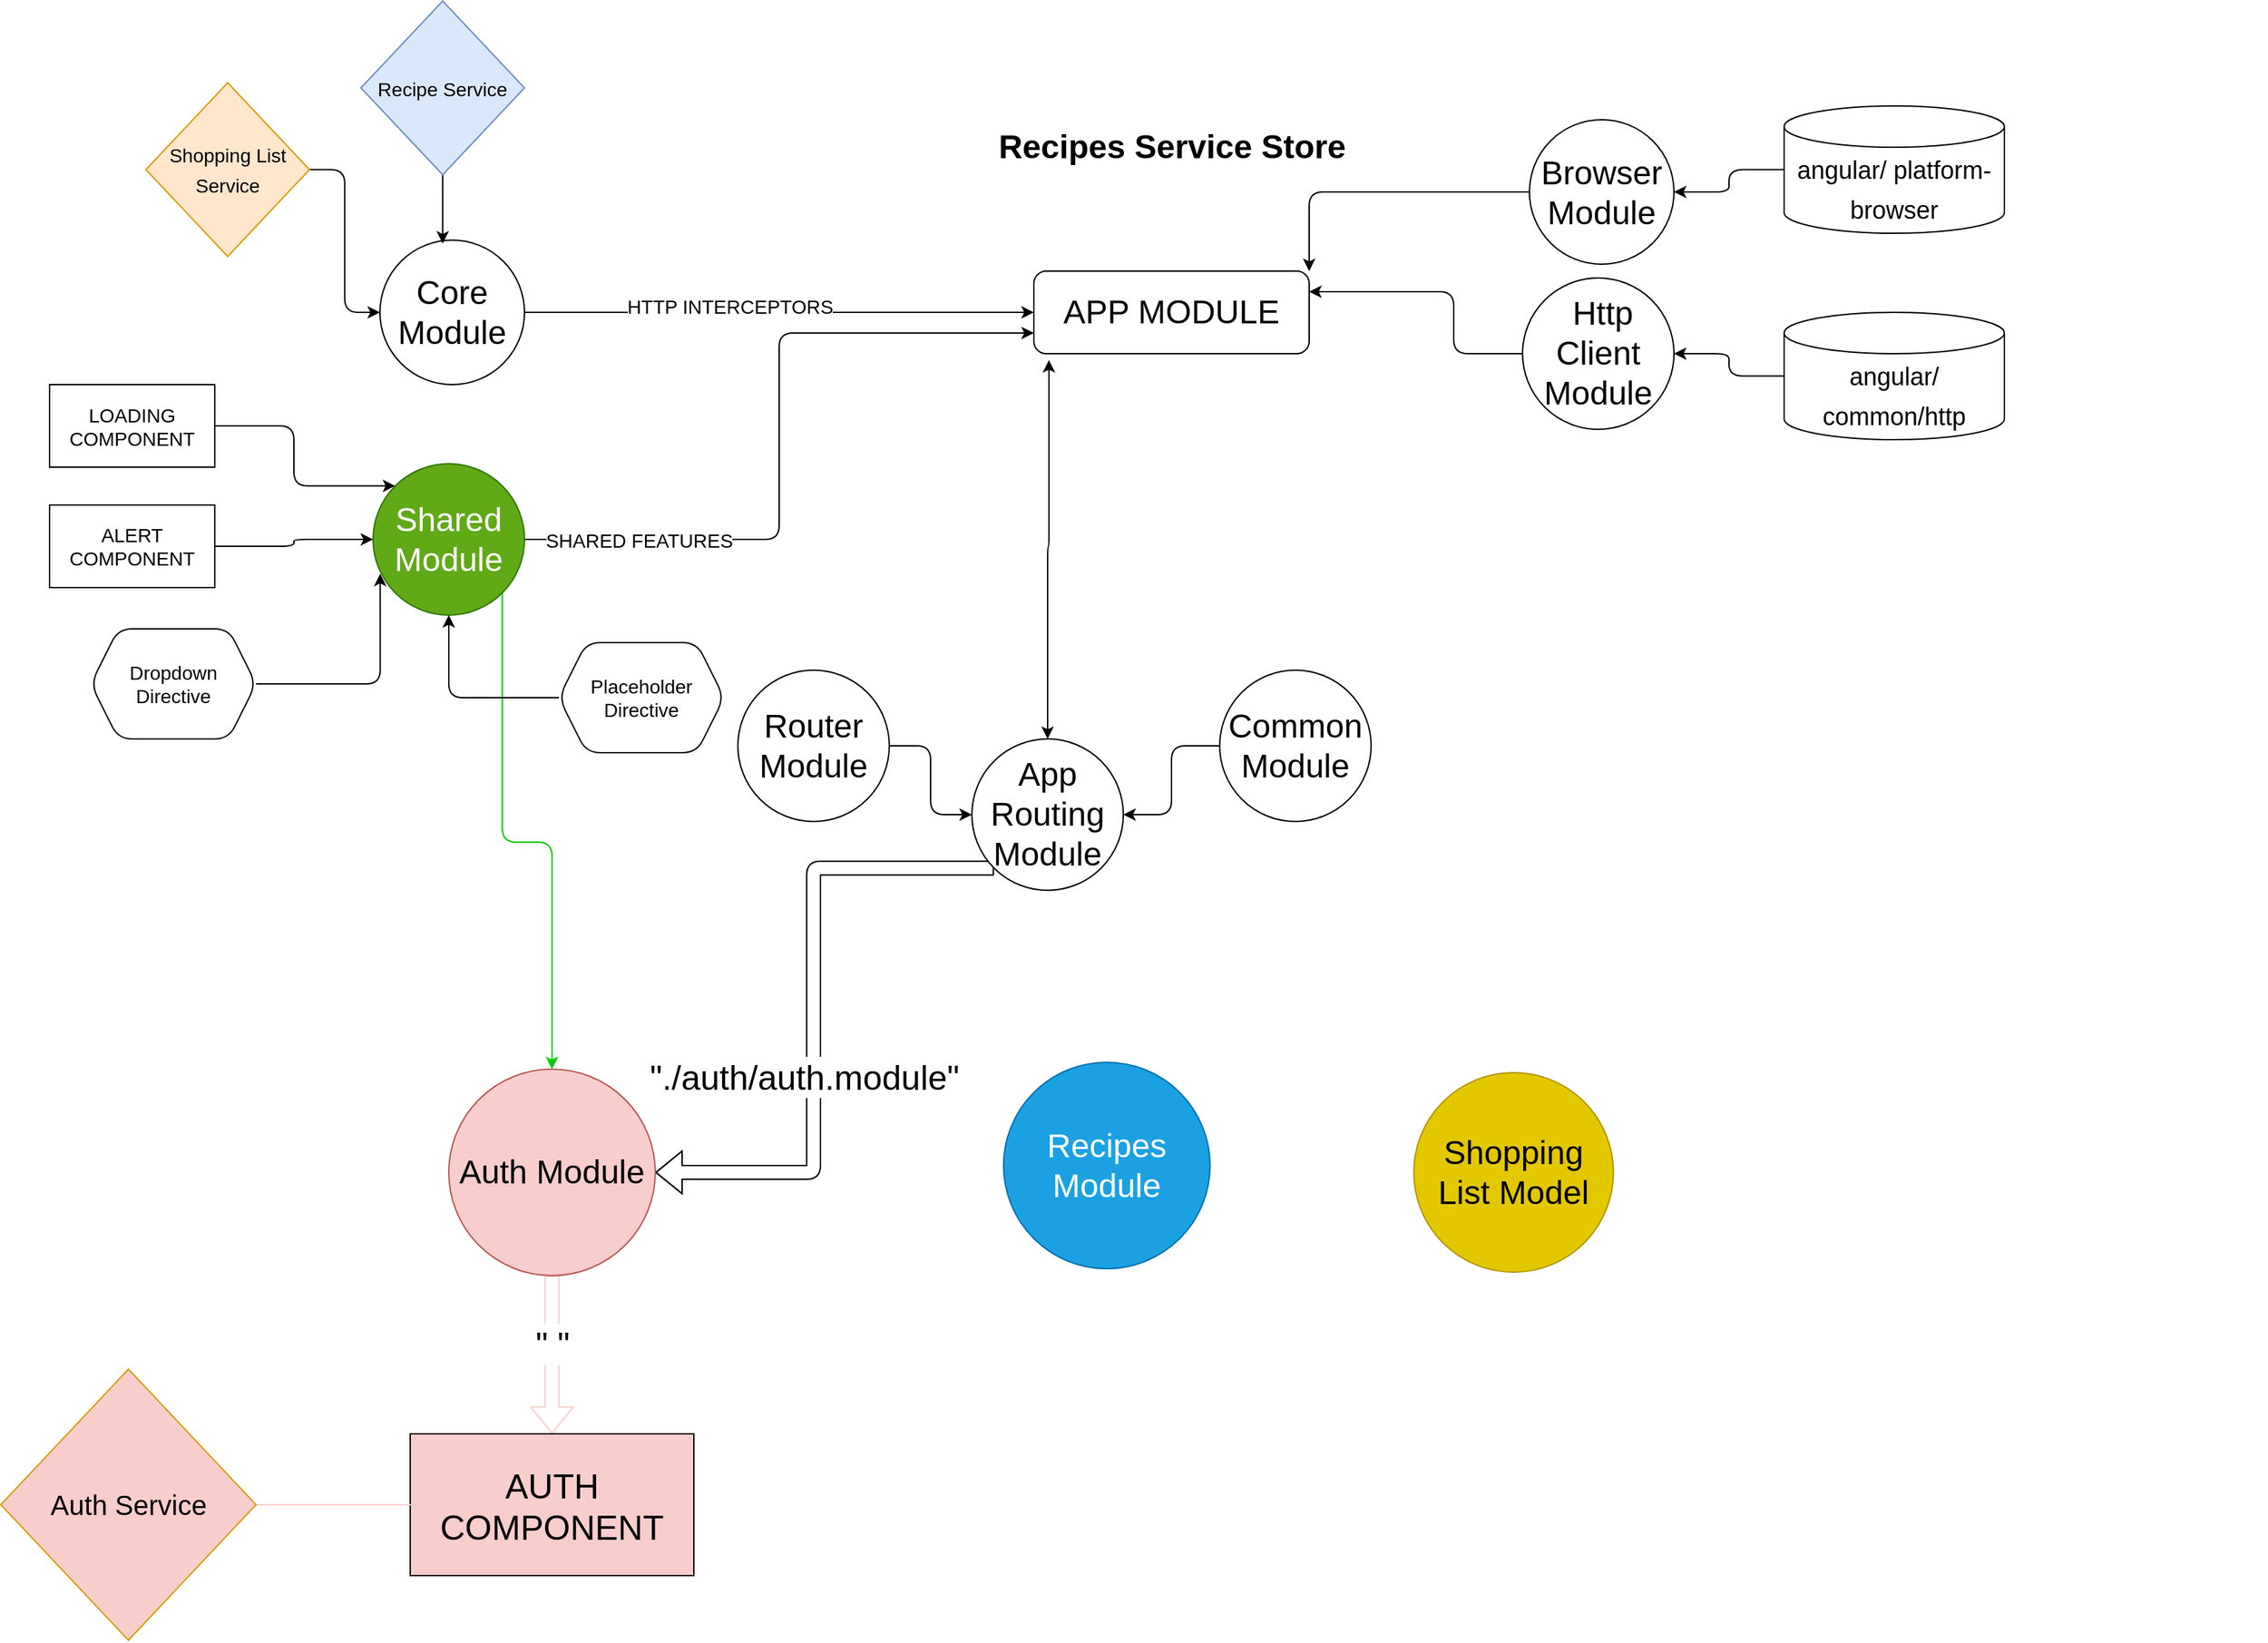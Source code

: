 <mxfile version="16.2.6" type="github">
  <diagram name="Page-1" id="74b105a0-9070-1c63-61bc-23e55f88626e">
    <mxGraphModel dx="1574" dy="2735" grid="0" gridSize="10" guides="1" tooltips="1" connect="1" arrows="1" fold="1" page="1" pageScale="1.5" pageWidth="1169" pageHeight="826" background="none" math="0" shadow="0">
      <root>
        <mxCell id="0" style=";html=1;" />
        <mxCell id="1" style=";html=1;" parent="0" />
        <mxCell id="10b056a9c633e61c-30" value="Recipes Service Store" style="text;strokeColor=none;fillColor=none;html=1;fontSize=24;fontStyle=1;verticalAlign=middle;align=center;" parent="1" vertex="1">
          <mxGeometry x="80" y="40" width="1590" height="40" as="geometry" />
        </mxCell>
        <mxCell id="MozdIxr9P1nzolCYiPRw-24" value="&lt;font style=&quot;font-size: 24px&quot;&gt;APP MODULE&lt;/font&gt;" style="rounded=1;whiteSpace=wrap;html=1;shadow=0;glass=0;sketch=0;" vertex="1" parent="1">
          <mxGeometry x="775" y="150" width="200" height="60" as="geometry" />
        </mxCell>
        <object label="" id="MozdIxr9P1nzolCYiPRw-32">
          <mxCell style="edgeStyle=orthogonalEdgeStyle;rounded=1;orthogonalLoop=1;jettySize=auto;html=1;entryX=0;entryY=0.5;entryDx=0;entryDy=0;fontSize=24;startArrow=none;startFill=0;" edge="1" parent="1" source="MozdIxr9P1nzolCYiPRw-27" target="MozdIxr9P1nzolCYiPRw-24">
            <mxGeometry relative="1" as="geometry" />
          </mxCell>
        </object>
        <mxCell id="MozdIxr9P1nzolCYiPRw-59" value="HTTP INTERCEPTORS" style="edgeLabel;html=1;align=center;verticalAlign=middle;resizable=0;points=[];fontSize=14;" vertex="1" connectable="0" parent="MozdIxr9P1nzolCYiPRw-32">
          <mxGeometry x="-0.195" y="4" relative="1" as="geometry">
            <mxPoint as="offset" />
          </mxGeometry>
        </mxCell>
        <mxCell id="MozdIxr9P1nzolCYiPRw-27" value="&lt;p&gt;&lt;font style=&quot;font-size: 24px&quot;&gt;Core Module&lt;/font&gt;&lt;/p&gt;" style="ellipse;whiteSpace=wrap;html=1;fontSize=24;" vertex="1" parent="1">
          <mxGeometry x="300" y="127.5" width="105" height="105" as="geometry" />
        </mxCell>
        <mxCell id="MozdIxr9P1nzolCYiPRw-34" style="edgeStyle=orthogonalEdgeStyle;rounded=1;orthogonalLoop=1;jettySize=auto;html=1;entryX=0;entryY=0.75;entryDx=0;entryDy=0;fontSize=24;startArrow=none;startFill=0;" edge="1" parent="1" source="MozdIxr9P1nzolCYiPRw-33" target="MozdIxr9P1nzolCYiPRw-24">
          <mxGeometry relative="1" as="geometry" />
        </mxCell>
        <mxCell id="MozdIxr9P1nzolCYiPRw-68" value="SHARED FEATURES" style="edgeLabel;html=1;align=center;verticalAlign=middle;resizable=0;points=[];fontSize=14;" vertex="1" connectable="0" parent="MozdIxr9P1nzolCYiPRw-34">
          <mxGeometry x="-0.682" y="-1" relative="1" as="geometry">
            <mxPoint as="offset" />
          </mxGeometry>
        </mxCell>
        <mxCell id="MozdIxr9P1nzolCYiPRw-74" style="edgeStyle=orthogonalEdgeStyle;rounded=1;orthogonalLoop=1;jettySize=auto;html=1;fontSize=25;startArrow=none;startFill=0;strokeColor=#00CC00;exitX=1;exitY=1;exitDx=0;exitDy=0;" edge="1" parent="1" source="MozdIxr9P1nzolCYiPRw-33" target="MozdIxr9P1nzolCYiPRw-70">
          <mxGeometry relative="1" as="geometry" />
        </mxCell>
        <mxCell id="MozdIxr9P1nzolCYiPRw-33" value="Shared Module" style="ellipse;whiteSpace=wrap;html=1;fontSize=24;fillColor=#60a917;fontColor=#ffffff;strokeColor=#2D7600;" vertex="1" parent="1">
          <mxGeometry x="295" y="290" width="110" height="110" as="geometry" />
        </mxCell>
        <mxCell id="MozdIxr9P1nzolCYiPRw-36" style="edgeStyle=orthogonalEdgeStyle;rounded=1;orthogonalLoop=1;jettySize=auto;html=1;entryX=0.055;entryY=1.078;entryDx=0;entryDy=0;entryPerimeter=0;fontSize=24;startArrow=classic;startFill=1;" edge="1" parent="1" source="MozdIxr9P1nzolCYiPRw-35" target="MozdIxr9P1nzolCYiPRw-24">
          <mxGeometry relative="1" as="geometry" />
        </mxCell>
        <mxCell id="MozdIxr9P1nzolCYiPRw-72" style="edgeStyle=orthogonalEdgeStyle;rounded=1;orthogonalLoop=1;jettySize=auto;html=1;fontSize=14;startArrow=none;startFill=0;entryX=1;entryY=0.5;entryDx=0;entryDy=0;exitX=0;exitY=1;exitDx=0;exitDy=0;shape=flexArrow;" edge="1" parent="1" source="MozdIxr9P1nzolCYiPRw-35" target="MozdIxr9P1nzolCYiPRw-70">
          <mxGeometry relative="1" as="geometry">
            <mxPoint x="750" y="780" as="targetPoint" />
          </mxGeometry>
        </mxCell>
        <mxCell id="MozdIxr9P1nzolCYiPRw-73" value="&quot;./auth/auth.module&quot;" style="edgeLabel;html=1;align=center;verticalAlign=middle;resizable=0;points=[];fontSize=25;" vertex="1" connectable="0" parent="MozdIxr9P1nzolCYiPRw-72">
          <mxGeometry x="0.208" y="-7" relative="1" as="geometry">
            <mxPoint as="offset" />
          </mxGeometry>
        </mxCell>
        <mxCell id="MozdIxr9P1nzolCYiPRw-35" value="App Routing&lt;br&gt;Module" style="ellipse;whiteSpace=wrap;html=1;fontSize=24;" vertex="1" parent="1">
          <mxGeometry x="730" y="490" width="110" height="110" as="geometry" />
        </mxCell>
        <mxCell id="MozdIxr9P1nzolCYiPRw-40" style="edgeStyle=orthogonalEdgeStyle;rounded=1;orthogonalLoop=1;jettySize=auto;html=1;entryX=1;entryY=0;entryDx=0;entryDy=0;fontSize=24;startArrow=none;startFill=0;" edge="1" parent="1" source="MozdIxr9P1nzolCYiPRw-37" target="MozdIxr9P1nzolCYiPRw-24">
          <mxGeometry relative="1" as="geometry" />
        </mxCell>
        <mxCell id="MozdIxr9P1nzolCYiPRw-37" value="&lt;p&gt;&lt;font style=&quot;font-size: 24px&quot;&gt;Browser Module&lt;/font&gt;&lt;/p&gt;" style="ellipse;whiteSpace=wrap;html=1;fontSize=24;" vertex="1" parent="1">
          <mxGeometry x="1135" y="40" width="105" height="105" as="geometry" />
        </mxCell>
        <mxCell id="MozdIxr9P1nzolCYiPRw-41" style="edgeStyle=orthogonalEdgeStyle;rounded=1;orthogonalLoop=1;jettySize=auto;html=1;fontSize=24;startArrow=none;startFill=0;entryX=1;entryY=0.25;entryDx=0;entryDy=0;" edge="1" parent="1" source="MozdIxr9P1nzolCYiPRw-38" target="MozdIxr9P1nzolCYiPRw-24">
          <mxGeometry relative="1" as="geometry">
            <mxPoint x="980" y="180" as="targetPoint" />
            <Array as="points">
              <mxPoint x="1080" y="210" />
              <mxPoint x="1080" y="165" />
            </Array>
          </mxGeometry>
        </mxCell>
        <mxCell id="MozdIxr9P1nzolCYiPRw-38" value="&amp;nbsp;Http Client&lt;br&gt;Module" style="ellipse;whiteSpace=wrap;html=1;fontSize=24;" vertex="1" parent="1">
          <mxGeometry x="1130" y="155" width="110" height="110" as="geometry" />
        </mxCell>
        <mxCell id="MozdIxr9P1nzolCYiPRw-44" style="edgeStyle=orthogonalEdgeStyle;rounded=1;orthogonalLoop=1;jettySize=auto;html=1;fontSize=18;startArrow=none;startFill=0;" edge="1" parent="1" source="MozdIxr9P1nzolCYiPRw-43" target="MozdIxr9P1nzolCYiPRw-37">
          <mxGeometry relative="1" as="geometry" />
        </mxCell>
        <mxCell id="MozdIxr9P1nzolCYiPRw-43" value="&lt;font style=&quot;font-size: 18px&quot;&gt;angular/ platform-browser&lt;/font&gt;" style="shape=cylinder3;whiteSpace=wrap;html=1;boundedLbl=1;backgroundOutline=1;size=15;fontSize=24;" vertex="1" parent="1">
          <mxGeometry x="1320" y="30" width="160" height="92.5" as="geometry" />
        </mxCell>
        <mxCell id="MozdIxr9P1nzolCYiPRw-46" style="edgeStyle=orthogonalEdgeStyle;rounded=1;orthogonalLoop=1;jettySize=auto;html=1;entryX=1;entryY=0.5;entryDx=0;entryDy=0;fontSize=18;startArrow=none;startFill=0;" edge="1" parent="1" source="MozdIxr9P1nzolCYiPRw-45" target="MozdIxr9P1nzolCYiPRw-38">
          <mxGeometry relative="1" as="geometry" />
        </mxCell>
        <mxCell id="MozdIxr9P1nzolCYiPRw-45" value="&lt;font style=&quot;font-size: 18px&quot;&gt;angular/ common/http&lt;/font&gt;" style="shape=cylinder3;whiteSpace=wrap;html=1;boundedLbl=1;backgroundOutline=1;size=15;fontSize=24;" vertex="1" parent="1">
          <mxGeometry x="1320" y="180" width="160" height="92.5" as="geometry" />
        </mxCell>
        <mxCell id="MozdIxr9P1nzolCYiPRw-48" style="edgeStyle=orthogonalEdgeStyle;rounded=1;orthogonalLoop=1;jettySize=auto;html=1;fontSize=18;startArrow=none;startFill=0;" edge="1" parent="1" source="MozdIxr9P1nzolCYiPRw-47" target="MozdIxr9P1nzolCYiPRw-35">
          <mxGeometry relative="1" as="geometry" />
        </mxCell>
        <mxCell id="MozdIxr9P1nzolCYiPRw-47" value="Router&lt;br&gt;Module" style="ellipse;whiteSpace=wrap;html=1;fontSize=24;" vertex="1" parent="1">
          <mxGeometry x="560" y="440" width="110" height="110" as="geometry" />
        </mxCell>
        <mxCell id="MozdIxr9P1nzolCYiPRw-50" style="edgeStyle=orthogonalEdgeStyle;rounded=1;orthogonalLoop=1;jettySize=auto;html=1;entryX=1;entryY=0.5;entryDx=0;entryDy=0;fontSize=18;startArrow=none;startFill=0;" edge="1" parent="1" source="MozdIxr9P1nzolCYiPRw-49" target="MozdIxr9P1nzolCYiPRw-35">
          <mxGeometry relative="1" as="geometry" />
        </mxCell>
        <mxCell id="MozdIxr9P1nzolCYiPRw-49" value="Common Module" style="ellipse;whiteSpace=wrap;html=1;fontSize=24;" vertex="1" parent="1">
          <mxGeometry x="910" y="440" width="110" height="110" as="geometry" />
        </mxCell>
        <mxCell id="MozdIxr9P1nzolCYiPRw-52" style="edgeStyle=orthogonalEdgeStyle;rounded=1;orthogonalLoop=1;jettySize=auto;html=1;entryX=0;entryY=0.5;entryDx=0;entryDy=0;fontSize=14;startArrow=none;startFill=0;" edge="1" parent="1" source="MozdIxr9P1nzolCYiPRw-51" target="MozdIxr9P1nzolCYiPRw-27">
          <mxGeometry relative="1" as="geometry" />
        </mxCell>
        <mxCell id="MozdIxr9P1nzolCYiPRw-51" value="&lt;font style=&quot;font-size: 14px&quot;&gt;Shopping List Service&lt;/font&gt;" style="rhombus;whiteSpace=wrap;html=1;fontSize=18;fillColor=#ffe6cc;strokeColor=#d79b00;" vertex="1" parent="1">
          <mxGeometry x="130" y="13.13" width="118.82" height="126.25" as="geometry" />
        </mxCell>
        <mxCell id="MozdIxr9P1nzolCYiPRw-55" style="edgeStyle=orthogonalEdgeStyle;rounded=1;orthogonalLoop=1;jettySize=auto;html=1;entryX=0.434;entryY=0.024;entryDx=0;entryDy=0;entryPerimeter=0;fontSize=14;startArrow=none;startFill=0;" edge="1" parent="1" source="MozdIxr9P1nzolCYiPRw-53" target="MozdIxr9P1nzolCYiPRw-27">
          <mxGeometry relative="1" as="geometry" />
        </mxCell>
        <mxCell id="MozdIxr9P1nzolCYiPRw-53" value="&lt;font style=&quot;font-size: 14px&quot;&gt;Recipe Service&lt;/font&gt;" style="rhombus;whiteSpace=wrap;html=1;fontSize=18;fillColor=#dae8fc;strokeColor=#6c8ebf;" vertex="1" parent="1">
          <mxGeometry x="286.18" y="-46.25" width="118.82" height="126.25" as="geometry" />
        </mxCell>
        <mxCell id="MozdIxr9P1nzolCYiPRw-61" style="edgeStyle=orthogonalEdgeStyle;rounded=1;orthogonalLoop=1;jettySize=auto;html=1;entryX=0;entryY=0;entryDx=0;entryDy=0;fontSize=14;startArrow=none;startFill=0;" edge="1" parent="1" source="MozdIxr9P1nzolCYiPRw-60" target="MozdIxr9P1nzolCYiPRw-33">
          <mxGeometry relative="1" as="geometry" />
        </mxCell>
        <mxCell id="MozdIxr9P1nzolCYiPRw-60" value="LOADING COMPONENT" style="rounded=0;whiteSpace=wrap;html=1;shadow=0;glass=0;sketch=0;fontSize=14;" vertex="1" parent="1">
          <mxGeometry x="60" y="232.5" width="120" height="60" as="geometry" />
        </mxCell>
        <mxCell id="MozdIxr9P1nzolCYiPRw-63" style="edgeStyle=orthogonalEdgeStyle;rounded=1;orthogonalLoop=1;jettySize=auto;html=1;fontSize=14;startArrow=none;startFill=0;" edge="1" parent="1" source="MozdIxr9P1nzolCYiPRw-62" target="MozdIxr9P1nzolCYiPRw-33">
          <mxGeometry relative="1" as="geometry" />
        </mxCell>
        <mxCell id="MozdIxr9P1nzolCYiPRw-62" value="ALERT COMPONENT" style="rounded=0;whiteSpace=wrap;html=1;shadow=0;glass=0;sketch=0;fontSize=14;" vertex="1" parent="1">
          <mxGeometry x="60" y="320" width="120" height="60" as="geometry" />
        </mxCell>
        <mxCell id="MozdIxr9P1nzolCYiPRw-65" style="edgeStyle=orthogonalEdgeStyle;rounded=1;orthogonalLoop=1;jettySize=auto;html=1;entryX=0.047;entryY=0.727;entryDx=0;entryDy=0;entryPerimeter=0;fontSize=14;startArrow=none;startFill=0;" edge="1" parent="1" source="MozdIxr9P1nzolCYiPRw-64" target="MozdIxr9P1nzolCYiPRw-33">
          <mxGeometry relative="1" as="geometry" />
        </mxCell>
        <mxCell id="MozdIxr9P1nzolCYiPRw-64" value="Dropdown Directive" style="shape=hexagon;perimeter=hexagonPerimeter2;whiteSpace=wrap;html=1;fixedSize=1;rounded=1;shadow=0;glass=0;sketch=0;fontSize=14;" vertex="1" parent="1">
          <mxGeometry x="90" y="410" width="120" height="80" as="geometry" />
        </mxCell>
        <mxCell id="MozdIxr9P1nzolCYiPRw-67" style="edgeStyle=orthogonalEdgeStyle;rounded=1;orthogonalLoop=1;jettySize=auto;html=1;entryX=0.5;entryY=1;entryDx=0;entryDy=0;fontSize=14;startArrow=none;startFill=0;" edge="1" parent="1" source="MozdIxr9P1nzolCYiPRw-66" target="MozdIxr9P1nzolCYiPRw-33">
          <mxGeometry relative="1" as="geometry" />
        </mxCell>
        <mxCell id="MozdIxr9P1nzolCYiPRw-66" value="Placeholder&lt;br&gt;Directive" style="shape=hexagon;perimeter=hexagonPerimeter2;whiteSpace=wrap;html=1;fixedSize=1;rounded=1;shadow=0;glass=0;sketch=0;fontSize=14;" vertex="1" parent="1">
          <mxGeometry x="430" y="420" width="120" height="80" as="geometry" />
        </mxCell>
        <mxCell id="MozdIxr9P1nzolCYiPRw-69" value="Shopping List Model" style="ellipse;whiteSpace=wrap;html=1;fontSize=24;fillColor=#e3c800;fontColor=#000000;strokeColor=#B09500;" vertex="1" parent="1">
          <mxGeometry x="1051" y="732.5" width="145" height="145" as="geometry" />
        </mxCell>
        <mxCell id="MozdIxr9P1nzolCYiPRw-76" style="edgeStyle=orthogonalEdgeStyle;rounded=1;orthogonalLoop=1;jettySize=auto;html=1;entryX=0.5;entryY=0;entryDx=0;entryDy=0;fontSize=25;startArrow=none;startFill=0;strokeColor=#F8CECC;shape=flexArrow;shadow=0;fillColor=default;" edge="1" parent="1" source="MozdIxr9P1nzolCYiPRw-70" target="MozdIxr9P1nzolCYiPRw-75">
          <mxGeometry relative="1" as="geometry" />
        </mxCell>
        <mxCell id="MozdIxr9P1nzolCYiPRw-77" value="&quot; &quot;" style="edgeLabel;html=1;align=center;verticalAlign=middle;resizable=0;points=[];fontSize=25;" vertex="1" connectable="0" parent="MozdIxr9P1nzolCYiPRw-76">
          <mxGeometry x="-0.145" y="6" relative="1" as="geometry">
            <mxPoint x="-6" as="offset" />
          </mxGeometry>
        </mxCell>
        <mxCell id="MozdIxr9P1nzolCYiPRw-70" value="Auth Module" style="ellipse;whiteSpace=wrap;html=1;fontSize=24;fillColor=#F8CECC;strokeColor=#b85450;" vertex="1" parent="1">
          <mxGeometry x="350" y="730" width="150" height="150" as="geometry" />
        </mxCell>
        <mxCell id="MozdIxr9P1nzolCYiPRw-71" value="Recipes Module" style="ellipse;whiteSpace=wrap;html=1;fontSize=24;fillColor=#1ba1e2;fontColor=#ffffff;strokeColor=#006EAF;" vertex="1" parent="1">
          <mxGeometry x="753" y="725" width="150" height="150" as="geometry" />
        </mxCell>
        <mxCell id="MozdIxr9P1nzolCYiPRw-75" value="AUTH COMPONENT" style="rounded=0;whiteSpace=wrap;html=1;shadow=0;glass=0;sketch=0;fontSize=25;fillColor=#F8CECC;" vertex="1" parent="1">
          <mxGeometry x="322" y="995" width="206" height="103" as="geometry" />
        </mxCell>
        <mxCell id="MozdIxr9P1nzolCYiPRw-79" style="edgeStyle=orthogonalEdgeStyle;rounded=1;orthogonalLoop=1;jettySize=auto;html=1;entryX=0.089;entryY=0.5;entryDx=0;entryDy=0;entryPerimeter=0;shadow=0;fontSize=20;startArrow=none;startFill=0;strokeColor=#F8CECC;fillColor=default;" edge="1" parent="1" source="MozdIxr9P1nzolCYiPRw-78" target="MozdIxr9P1nzolCYiPRw-75">
          <mxGeometry relative="1" as="geometry" />
        </mxCell>
        <mxCell id="MozdIxr9P1nzolCYiPRw-78" value="&lt;font style=&quot;font-size: 20px&quot;&gt;Auth Service&lt;/font&gt;" style="rhombus;whiteSpace=wrap;html=1;fontSize=18;fillColor=#F8CECC;strokeColor=#d79b00;" vertex="1" parent="1">
          <mxGeometry x="24.59" y="948" width="185.41" height="197" as="geometry" />
        </mxCell>
      </root>
    </mxGraphModel>
  </diagram>
</mxfile>
